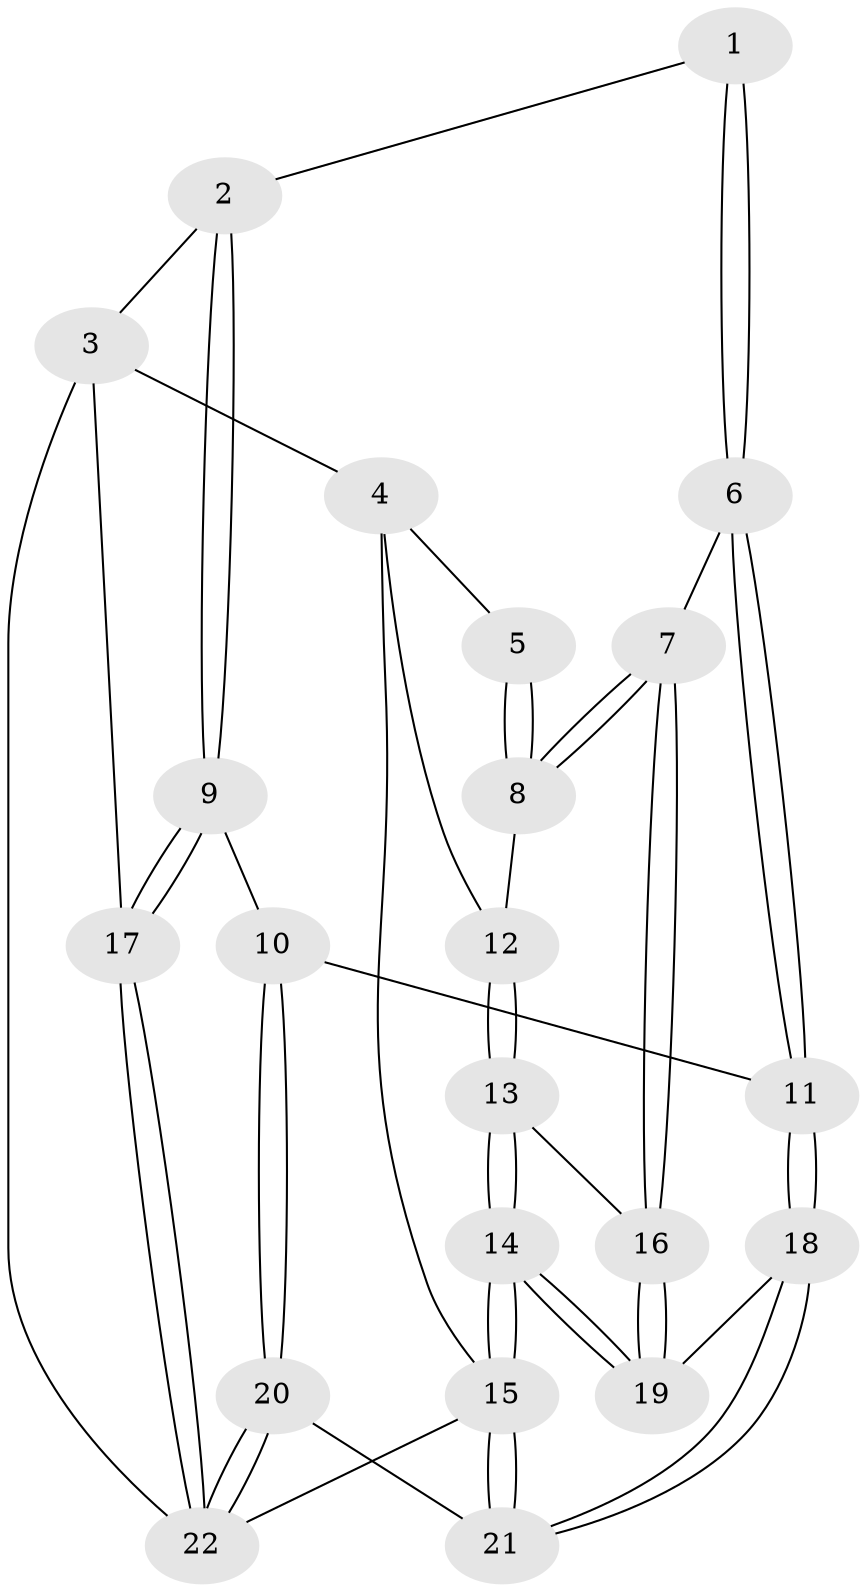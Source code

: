 // Generated by graph-tools (version 1.1) at 2025/46/02/15/25 05:46:28]
// undirected, 22 vertices, 52 edges
graph export_dot {
graph [start="1"]
  node [color=gray90,style=filled];
  1 [pos="+0.5436399894348529+0"];
  2 [pos="+0.8434022608694115+0"];
  3 [pos="+1+0"];
  4 [pos="+0+0"];
  5 [pos="+0.40135606748847447+0"];
  6 [pos="+0.4366697089250571+0.4555720570390698"];
  7 [pos="+0.26871158761348074+0.4008325983887017"];
  8 [pos="+0.2340216321273328+0.3212278144138328"];
  9 [pos="+0.6799574357644871+0.4360373793136853"];
  10 [pos="+0.5193884966681058+0.5034303540426954"];
  11 [pos="+0.5082872532081855+0.5023845758816643"];
  12 [pos="+0+0"];
  13 [pos="+0+0.5189945010136845"];
  14 [pos="+0+1"];
  15 [pos="+0+1"];
  16 [pos="+0.1204870179964327+0.5332535594731878"];
  17 [pos="+0.9969322830811479+0.5713664884863465"];
  18 [pos="+0.302316461331719+0.8616544198307832"];
  19 [pos="+0.15055782279994137+0.7806152956529239"];
  20 [pos="+0.8048809651517893+1"];
  21 [pos="+0.3837712769153709+1"];
  22 [pos="+1+1"];
  1 -- 2;
  1 -- 6;
  1 -- 6;
  2 -- 3;
  2 -- 9;
  2 -- 9;
  3 -- 4;
  3 -- 17;
  3 -- 22;
  4 -- 5;
  4 -- 12;
  4 -- 15;
  5 -- 8;
  5 -- 8;
  6 -- 7;
  6 -- 11;
  6 -- 11;
  7 -- 8;
  7 -- 8;
  7 -- 16;
  7 -- 16;
  8 -- 12;
  9 -- 10;
  9 -- 17;
  9 -- 17;
  10 -- 11;
  10 -- 20;
  10 -- 20;
  11 -- 18;
  11 -- 18;
  12 -- 13;
  12 -- 13;
  13 -- 14;
  13 -- 14;
  13 -- 16;
  14 -- 15;
  14 -- 15;
  14 -- 19;
  14 -- 19;
  15 -- 21;
  15 -- 21;
  15 -- 22;
  16 -- 19;
  16 -- 19;
  17 -- 22;
  17 -- 22;
  18 -- 19;
  18 -- 21;
  18 -- 21;
  20 -- 21;
  20 -- 22;
  20 -- 22;
}
